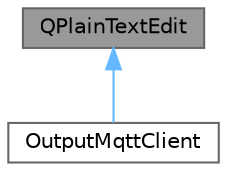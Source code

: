 digraph "QPlainTextEdit"
{
 // LATEX_PDF_SIZE
  bgcolor="transparent";
  edge [fontname=Helvetica,fontsize=10,labelfontname=Helvetica,labelfontsize=10];
  node [fontname=Helvetica,fontsize=10,shape=box,height=0.2,width=0.4];
  Node1 [id="Node000001",label="QPlainTextEdit",height=0.2,width=0.4,color="gray40", fillcolor="grey60", style="filled", fontcolor="black",tooltip=" "];
  Node1 -> Node2 [id="edge2_Node000001_Node000002",dir="back",color="steelblue1",style="solid",tooltip=" "];
  Node2 [id="Node000002",label="OutputMqttClient",height=0.2,width=0.4,color="gray40", fillcolor="white", style="filled",URL="$class_output_mqtt_client.html",tooltip="The OutputMqttClient class extends QPlainTextEdit to provide MQTT subscription and message display ca..."];
}

